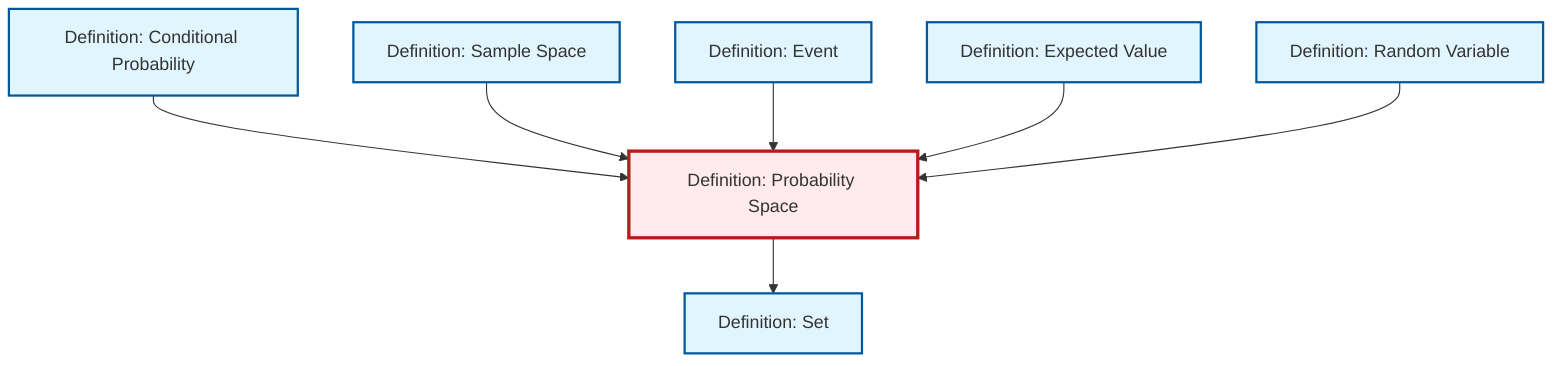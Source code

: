 graph TD
    classDef definition fill:#e1f5fe,stroke:#01579b,stroke-width:2px
    classDef theorem fill:#f3e5f5,stroke:#4a148c,stroke-width:2px
    classDef axiom fill:#fff3e0,stroke:#e65100,stroke-width:2px
    classDef example fill:#e8f5e9,stroke:#1b5e20,stroke-width:2px
    classDef current fill:#ffebee,stroke:#b71c1c,stroke-width:3px
    def-expectation["Definition: Expected Value"]:::definition
    def-event["Definition: Event"]:::definition
    def-set["Definition: Set"]:::definition
    def-sample-space["Definition: Sample Space"]:::definition
    def-random-variable["Definition: Random Variable"]:::definition
    def-conditional-probability["Definition: Conditional Probability"]:::definition
    def-probability-space["Definition: Probability Space"]:::definition
    def-probability-space --> def-set
    def-conditional-probability --> def-probability-space
    def-sample-space --> def-probability-space
    def-event --> def-probability-space
    def-expectation --> def-probability-space
    def-random-variable --> def-probability-space
    class def-probability-space current